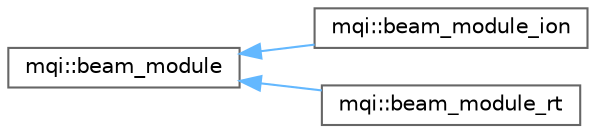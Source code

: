digraph "Graphical Class Hierarchy"
{
 // LATEX_PDF_SIZE
  bgcolor="transparent";
  edge [fontname=Helvetica,fontsize=10,labelfontname=Helvetica,labelfontsize=10];
  node [fontname=Helvetica,fontsize=10,shape=box,height=0.2,width=0.4];
  rankdir="LR";
  Node0 [id="Node000000",label="mqi::beam_module",height=0.2,width=0.4,color="grey40", fillcolor="white", style="filled",URL="$classmqi_1_1beam__module.html",tooltip="A base class for interpreting DICOM beam data."];
  Node0 -> Node1 [id="edge1_Node000000_Node000001",dir="back",color="steelblue1",style="solid",tooltip=" "];
  Node1 [id="Node000001",label="mqi::beam_module_ion",height=0.2,width=0.4,color="grey40", fillcolor="white", style="filled",URL="$classmqi_1_1beam__module__ion.html",tooltip="A class for handling RT-ION beams from DICOM plans and treatment records."];
  Node0 -> Node2 [id="edge2_Node000000_Node000002",dir="back",color="steelblue1",style="solid",tooltip=" "];
  Node2 [id="Node000002",label="mqi::beam_module_rt",height=0.2,width=0.4,color="grey40", fillcolor="white", style="filled",URL="$classmqi_1_1beam__module__rt.html",tooltip="A class for handling photon and electron beams from DICOM-RT plans."];
}
